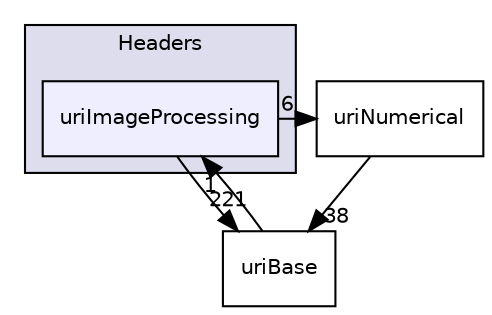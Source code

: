digraph "uriImageProcessing" {
  compound=true
  node [ fontsize="10", fontname="Helvetica"];
  edge [ labelfontsize="10", labelfontname="Helvetica"];
  subgraph clusterdir_3ed09e8ce6640af79318ee4a8db1ede0 {
    graph [ bgcolor="#ddddee", pencolor="black", label="Headers" fontname="Helvetica", fontsize="10", URL="dir_3ed09e8ce6640af79318ee4a8db1ede0.html"]
  dir_fbc5c5a5e1e5e84da185fb20d18dfe0d [shape=box, label="uriImageProcessing", style="filled", fillcolor="#eeeeff", pencolor="black", URL="dir_fbc5c5a5e1e5e84da185fb20d18dfe0d.html"];
  }
  dir_26171669b93c5a18bd4e2e3169ff538c [shape=box label="uriBase" URL="dir_26171669b93c5a18bd4e2e3169ff538c.html"];
  dir_f0395ae1e3112d6cc71f0aa49557d11d [shape=box label="uriNumerical" URL="dir_f0395ae1e3112d6cc71f0aa49557d11d.html"];
  dir_26171669b93c5a18bd4e2e3169ff538c->dir_fbc5c5a5e1e5e84da185fb20d18dfe0d [headlabel="1", labeldistance=1.5 headhref="dir_000032_000009.html"];
  dir_f0395ae1e3112d6cc71f0aa49557d11d->dir_26171669b93c5a18bd4e2e3169ff538c [headlabel="38", labeldistance=1.5 headhref="dir_000035_000032.html"];
  dir_fbc5c5a5e1e5e84da185fb20d18dfe0d->dir_26171669b93c5a18bd4e2e3169ff538c [headlabel="221", labeldistance=1.5 headhref="dir_000009_000032.html"];
  dir_fbc5c5a5e1e5e84da185fb20d18dfe0d->dir_f0395ae1e3112d6cc71f0aa49557d11d [headlabel="6", labeldistance=1.5 headhref="dir_000009_000035.html"];
}
